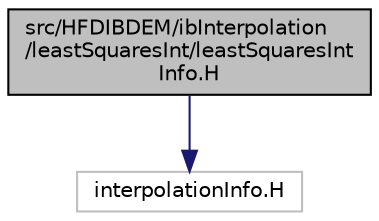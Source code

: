 digraph "src/HFDIBDEM/ibInterpolation/leastSquaresInt/leastSquaresIntInfo.H"
{
 // LATEX_PDF_SIZE
  edge [fontname="Helvetica",fontsize="10",labelfontname="Helvetica",labelfontsize="10"];
  node [fontname="Helvetica",fontsize="10",shape=record];
  Node1 [label="src/HFDIBDEM/ibInterpolation\l/leastSquaresInt/leastSquaresInt\lInfo.H",height=0.2,width=0.4,color="black", fillcolor="grey75", style="filled", fontcolor="black",tooltip=" "];
  Node1 -> Node2 [color="midnightblue",fontsize="10",style="solid"];
  Node2 [label="interpolationInfo.H",height=0.2,width=0.4,color="grey75", fillcolor="white", style="filled",tooltip=" "];
}
